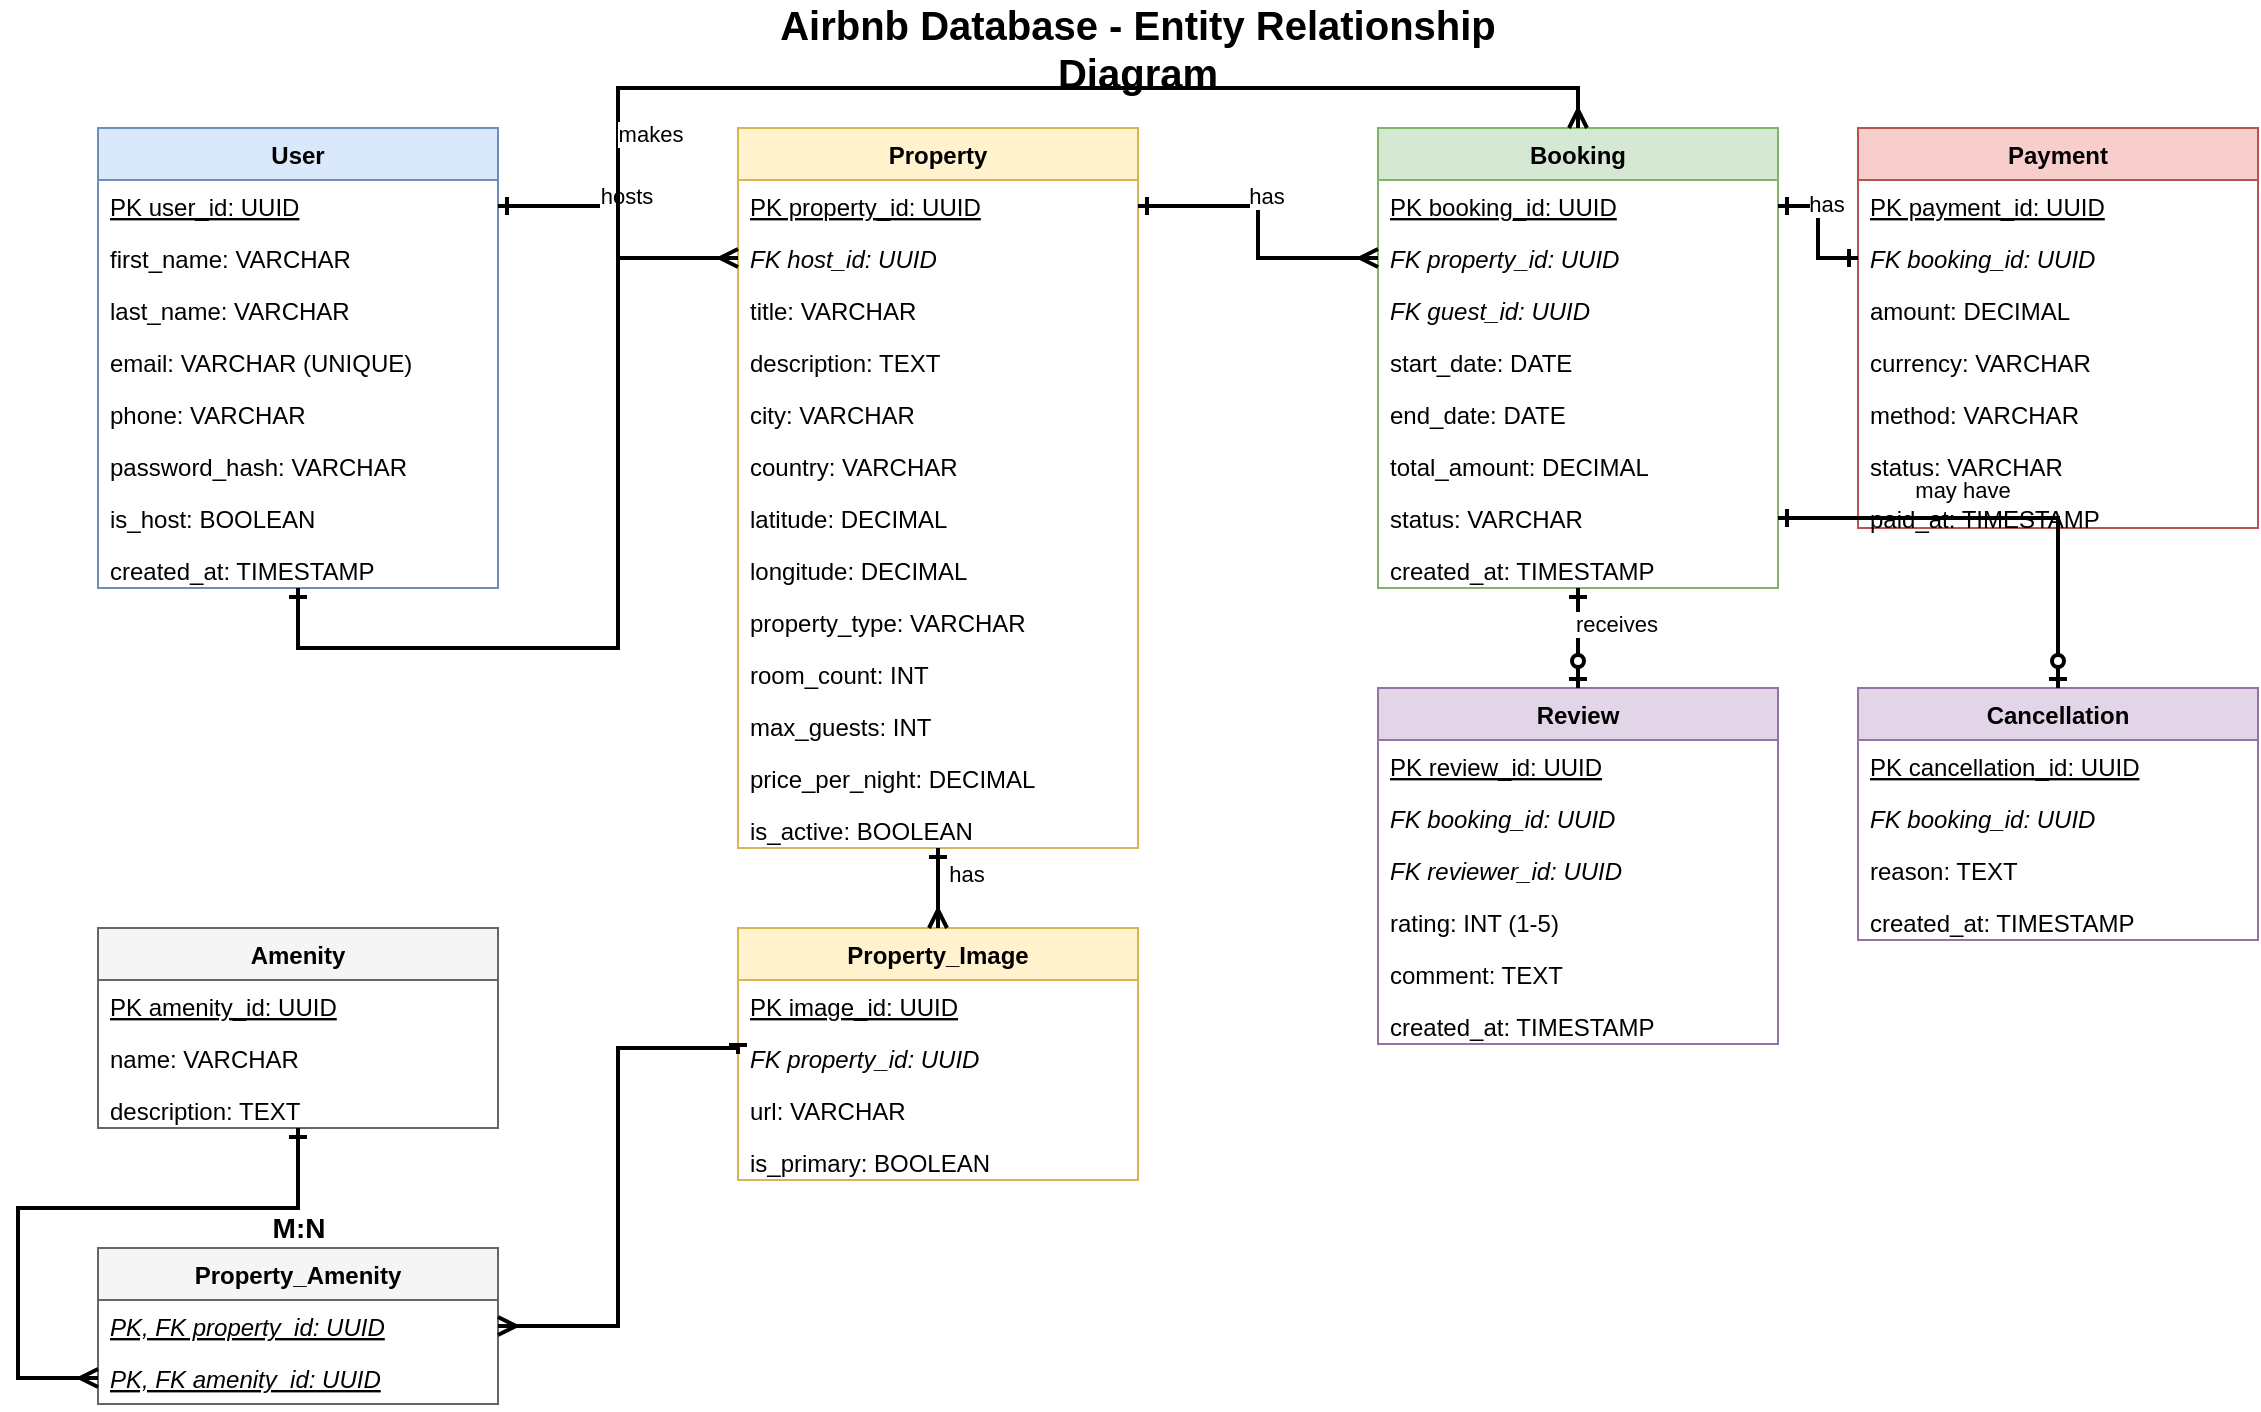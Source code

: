 <mxfile version="21.0.0" type="device">
  <diagram name="Airbnb ERD" id="airbnb-erd">
    <mxGraphModel dx="1422" dy="794" grid="1" gridSize="10" guides="1" tooltips="1" connect="1" arrows="1" fold="1" page="1" pageScale="1" pageWidth="1169" pageHeight="827" math="0" shadow="0">
      <root>
        <mxCell id="0" />
        <mxCell id="1" parent="0" />
        
        <!-- User Entity -->
        <mxCell id="user-entity" value="User" style="swimlane;fontStyle=1;align=center;verticalAlign=top;childLayout=stackLayout;horizontal=1;startSize=26;horizontalStack=0;resizeParent=1;resizeParentMax=0;resizeLast=0;collapsible=1;marginBottom=0;fillColor=#dae8fc;strokeColor=#6c8ebf;" vertex="1" parent="1">
          <mxGeometry x="80" y="80" width="200" height="230" as="geometry" />
        </mxCell>
        <mxCell id="user-pk" value="PK  user_id: UUID" style="text;strokeColor=none;fillColor=none;align=left;verticalAlign=top;spacingLeft=4;spacingRight=4;overflow=hidden;rotatable=0;points=[[0,0.5],[1,0.5]];portConstraint=eastwest;fontStyle=4" vertex="1" parent="user-entity">
          <mxGeometry y="26" width="200" height="26" as="geometry" />
        </mxCell>
        <mxCell id="user-attr1" value="     first_name: VARCHAR" style="text;strokeColor=none;fillColor=none;align=left;verticalAlign=top;spacingLeft=4;spacingRight=4;overflow=hidden;rotatable=0;points=[[0,0.5],[1,0.5]];portConstraint=eastwest;" vertex="1" parent="user-entity">
          <mxGeometry y="52" width="200" height="26" as="geometry" />
        </mxCell>
        <mxCell id="user-attr2" value="     last_name: VARCHAR" style="text;strokeColor=none;fillColor=none;align=left;verticalAlign=top;spacingLeft=4;spacingRight=4;overflow=hidden;rotatable=0;points=[[0,0.5],[1,0.5]];portConstraint=eastwest;" vertex="1" parent="user-entity">
          <mxGeometry y="78" width="200" height="26" as="geometry" />
        </mxCell>
        <mxCell id="user-attr3" value="     email: VARCHAR (UNIQUE)" style="text;strokeColor=none;fillColor=none;align=left;verticalAlign=top;spacingLeft=4;spacingRight=4;overflow=hidden;rotatable=0;points=[[0,0.5],[1,0.5]];portConstraint=eastwest;" vertex="1" parent="user-entity">
          <mxGeometry y="104" width="200" height="26" as="geometry" />
        </mxCell>
        <mxCell id="user-attr4" value="     phone: VARCHAR" style="text;strokeColor=none;fillColor=none;align=left;verticalAlign=top;spacingLeft=4;spacingRight=4;overflow=hidden;rotatable=0;points=[[0,0.5],[1,0.5]];portConstraint=eastwest;" vertex="1" parent="user-entity">
          <mxGeometry y="130" width="200" height="26" as="geometry" />
        </mxCell>
        <mxCell id="user-attr5" value="     password_hash: VARCHAR" style="text;strokeColor=none;fillColor=none;align=left;verticalAlign=top;spacingLeft=4;spacingRight=4;overflow=hidden;rotatable=0;points=[[0,0.5],[1,0.5]];portConstraint=eastwest;" vertex="1" parent="user-entity">
          <mxGeometry y="156" width="200" height="26" as="geometry" />
        </mxCell>
        <mxCell id="user-attr6" value="     is_host: BOOLEAN" style="text;strokeColor=none;fillColor=none;align=left;verticalAlign=top;spacingLeft=4;spacingRight=4;overflow=hidden;rotatable=0;points=[[0,0.5],[1,0.5]];portConstraint=eastwest;" vertex="1" parent="user-entity">
          <mxGeometry y="182" width="200" height="26" as="geometry" />
        </mxCell>
        <mxCell id="user-attr7" value="     created_at: TIMESTAMP" style="text;strokeColor=none;fillColor=none;align=left;verticalAlign=top;spacingLeft=4;spacingRight=4;overflow=hidden;rotatable=0;points=[[0,0.5],[1,0.5]];portConstraint=eastwest;" vertex="1" parent="user-entity">
          <mxGeometry y="208" width="200" height="22" as="geometry" />
        </mxCell>

        <!-- Property Entity -->
        <mxCell id="property-entity" value="Property" style="swimlane;fontStyle=1;align=center;verticalAlign=top;childLayout=stackLayout;horizontal=1;startSize=26;horizontalStack=0;resizeParent=1;resizeParentMax=0;resizeLast=0;collapsible=1;marginBottom=0;fillColor=#fff2cc;strokeColor=#d6b656;" vertex="1" parent="1">
          <mxGeometry x="400" y="80" width="200" height="360" as="geometry" />
        </mxCell>
        <mxCell id="property-pk" value="PK  property_id: UUID" style="text;strokeColor=none;fillColor=none;align=left;verticalAlign=top;spacingLeft=4;spacingRight=4;overflow=hidden;rotatable=0;points=[[0,0.5],[1,0.5]];portConstraint=eastwest;fontStyle=4" vertex="1" parent="property-entity">
          <mxGeometry y="26" width="200" height="26" as="geometry" />
        </mxCell>
        <mxCell id="property-fk1" value="FK  host_id: UUID" style="text;strokeColor=none;fillColor=none;align=left;verticalAlign=top;spacingLeft=4;spacingRight=4;overflow=hidden;rotatable=0;points=[[0,0.5],[1,0.5]];portConstraint=eastwest;fontStyle=2" vertex="1" parent="property-entity">
          <mxGeometry y="52" width="200" height="26" as="geometry" />
        </mxCell>
        <mxCell id="property-attr1" value="     title: VARCHAR" style="text;strokeColor=none;fillColor=none;align=left;verticalAlign=top;spacingLeft=4;spacingRight=4;overflow=hidden;rotatable=0;points=[[0,0.5],[1,0.5]];portConstraint=eastwest;" vertex="1" parent="property-entity">
          <mxGeometry y="78" width="200" height="26" as="geometry" />
        </mxCell>
        <mxCell id="property-attr2" value="     description: TEXT" style="text;strokeColor=none;fillColor=none;align=left;verticalAlign=top;spacingLeft=4;spacingRight=4;overflow=hidden;rotatable=0;points=[[0,0.5],[1,0.5]];portConstraint=eastwest;" vertex="1" parent="property-entity">
          <mxGeometry y="104" width="200" height="26" as="geometry" />
        </mxCell>
        <mxCell id="property-attr3" value="     city: VARCHAR" style="text;strokeColor=none;fillColor=none;align=left;verticalAlign=top;spacingLeft=4;spacingRight=4;overflow=hidden;rotatable=0;points=[[0,0.5],[1,0.5]];portConstraint=eastwest;" vertex="1" parent="property-entity">
          <mxGeometry y="130" width="200" height="26" as="geometry" />
        </mxCell>
        <mxCell id="property-attr4" value="     country: VARCHAR" style="text;strokeColor=none;fillColor=none;align=left;verticalAlign=top;spacingLeft=4;spacingRight=4;overflow=hidden;rotatable=0;points=[[0,0.5],[1,0.5]];portConstraint=eastwest;" vertex="1" parent="property-entity">
          <mxGeometry y="156" width="200" height="26" as="geometry" />
        </mxCell>
        <mxCell id="property-attr5" value="     latitude: DECIMAL" style="text;strokeColor=none;fillColor=none;align=left;verticalAlign=top;spacingLeft=4;spacingRight=4;overflow=hidden;rotatable=0;points=[[0,0.5],[1,0.5]];portConstraint=eastwest;" vertex="1" parent="property-entity">
          <mxGeometry y="182" width="200" height="26" as="geometry" />
        </mxCell>
        <mxCell id="property-attr6" value="     longitude: DECIMAL" style="text;strokeColor=none;fillColor=none;align=left;verticalAlign=top;spacingLeft=4;spacingRight=4;overflow=hidden;rotatable=0;points=[[0,0.5],[1,0.5]];portConstraint=eastwest;" vertex="1" parent="property-entity">
          <mxGeometry y="208" width="200" height="26" as="geometry" />
        </mxCell>
        <mxCell id="property-attr7" value="     property_type: VARCHAR" style="text;strokeColor=none;fillColor=none;align=left;verticalAlign=top;spacingLeft=4;spacingRight=4;overflow=hidden;rotatable=0;points=[[0,0.5],[1,0.5]];portConstraint=eastwest;" vertex="1" parent="property-entity">
          <mxGeometry y="234" width="200" height="26" as="geometry" />
        </mxCell>
        <mxCell id="property-attr8" value="     room_count: INT" style="text;strokeColor=none;fillColor=none;align=left;verticalAlign=top;spacingLeft=4;spacingRight=4;overflow=hidden;rotatable=0;points=[[0,0.5],[1,0.5]];portConstraint=eastwest;" vertex="1" parent="property-entity">
          <mxGeometry y="260" width="200" height="26" as="geometry" />
        </mxCell>
        <mxCell id="property-attr9" value="     max_guests: INT" style="text;strokeColor=none;fillColor=none;align=left;verticalAlign=top;spacingLeft=4;spacingRight=4;overflow=hidden;rotatable=0;points=[[0,0.5],[1,0.5]];portConstraint=eastwest;" vertex="1" parent="property-entity">
          <mxGeometry y="286" width="200" height="26" as="geometry" />
        </mxCell>
        <mxCell id="property-attr10" value="     price_per_night: DECIMAL" style="text;strokeColor=none;fillColor=none;align=left;verticalAlign=top;spacingLeft=4;spacingRight=4;overflow=hidden;rotatable=0;points=[[0,0.5],[1,0.5]];portConstraint=eastwest;" vertex="1" parent="property-entity">
          <mxGeometry y="312" width="200" height="26" as="geometry" />
        </mxCell>
        <mxCell id="property-attr11" value="     is_active: BOOLEAN" style="text;strokeColor=none;fillColor=none;align=left;verticalAlign=top;spacingLeft=4;spacingRight=4;overflow=hidden;rotatable=0;points=[[0,0.5],[1,0.5]];portConstraint=eastwest;" vertex="1" parent="property-entity">
          <mxGeometry y="338" width="200" height="22" as="geometry" />
        </mxCell>

        <!-- Booking Entity -->
        <mxCell id="booking-entity" value="Booking" style="swimlane;fontStyle=1;align=center;verticalAlign=top;childLayout=stackLayout;horizontal=1;startSize=26;horizontalStack=0;resizeParent=1;resizeParentMax=0;resizeLast=0;collapsible=1;marginBottom=0;fillColor=#d5e8d4;strokeColor=#82b366;" vertex="1" parent="1">
          <mxGeometry x="720" y="80" width="200" height="230" as="geometry" />
        </mxCell>
        <mxCell id="booking-pk" value="PK  booking_id: UUID" style="text;strokeColor=none;fillColor=none;align=left;verticalAlign=top;spacingLeft=4;spacingRight=4;overflow=hidden;rotatable=0;points=[[0,0.5],[1,0.5]];portConstraint=eastwest;fontStyle=4" vertex="1" parent="booking-entity">
          <mxGeometry y="26" width="200" height="26" as="geometry" />
        </mxCell>
        <mxCell id="booking-fk1" value="FK  property_id: UUID" style="text;strokeColor=none;fillColor=none;align=left;verticalAlign=top;spacingLeft=4;spacingRight=4;overflow=hidden;rotatable=0;points=[[0,0.5],[1,0.5]];portConstraint=eastwest;fontStyle=2" vertex="1" parent="booking-entity">
          <mxGeometry y="52" width="200" height="26" as="geometry" />
        </mxCell>
        <mxCell id="booking-fk2" value="FK  guest_id: UUID" style="text;strokeColor=none;fillColor=none;align=left;verticalAlign=top;spacingLeft=4;spacingRight=4;overflow=hidden;rotatable=0;points=[[0,0.5],[1,0.5]];portConstraint=eastwest;fontStyle=2" vertex="1" parent="booking-entity">
          <mxGeometry y="78" width="200" height="26" as="geometry" />
        </mxCell>
        <mxCell id="booking-attr1" value="     start_date: DATE" style="text;strokeColor=none;fillColor=none;align=left;verticalAlign=top;spacingLeft=4;spacingRight=4;overflow=hidden;rotatable=0;points=[[0,0.5],[1,0.5]];portConstraint=eastwest;" vertex="1" parent="booking-entity">
          <mxGeometry y="104" width="200" height="26" as="geometry" />
        </mxCell>
        <mxCell id="booking-attr2" value="     end_date: DATE" style="text;strokeColor=none;fillColor=none;align=left;verticalAlign=top;spacingLeft=4;spacingRight=4;overflow=hidden;rotatable=0;points=[[0,0.5],[1,0.5]];portConstraint=eastwest;" vertex="1" parent="booking-entity">
          <mxGeometry y="130" width="200" height="26" as="geometry" />
        </mxCell>
        <mxCell id="booking-attr3" value="     total_amount: DECIMAL" style="text;strokeColor=none;fillColor=none;align=left;verticalAlign=top;spacingLeft=4;spacingRight=4;overflow=hidden;rotatable=0;points=[[0,0.5],[1,0.5]];portConstraint=eastwest;" vertex="1" parent="booking-entity">
          <mxGeometry y="156" width="200" height="26" as="geometry" />
        </mxCell>
        <mxCell id="booking-attr4" value="     status: VARCHAR" style="text;strokeColor=none;fillColor=none;align=left;verticalAlign=top;spacingLeft=4;spacingRight=4;overflow=hidden;rotatable=0;points=[[0,0.5],[1,0.5]];portConstraint=eastwest;" vertex="1" parent="booking-entity">
          <mxGeometry y="182" width="200" height="26" as="geometry" />
        </mxCell>
        <mxCell id="booking-attr5" value="     created_at: TIMESTAMP" style="text;strokeColor=none;fillColor=none;align=left;verticalAlign=top;spacingLeft=4;spacingRight=4;overflow=hidden;rotatable=0;points=[[0,0.5],[1,0.5]];portConstraint=eastwest;" vertex="1" parent="booking-entity">
          <mxGeometry y="208" width="200" height="22" as="geometry" />
        </mxCell>

        <!-- Payment Entity -->
        <mxCell id="payment-entity" value="Payment" style="swimlane;fontStyle=1;align=center;verticalAlign=top;childLayout=stackLayout;horizontal=1;startSize=26;horizontalStack=0;resizeParent=1;resizeParentMax=0;resizeLast=0;collapsible=1;marginBottom=0;fillColor=#f8cecc;strokeColor=#b85450;" vertex="1" parent="1">
          <mxGeometry x="960" y="80" width="200" height="200" as="geometry" />
        </mxCell>
        <mxCell id="payment-pk" value="PK  payment_id: UUID" style="text;strokeColor=none;fillColor=none;align=left;verticalAlign=top;spacingLeft=4;spacingRight=4;overflow=hidden;rotatable=0;points=[[0,0.5],[1,0.5]];portConstraint=eastwest;fontStyle=4" vertex="1" parent="payment-entity">
          <mxGeometry y="26" width="200" height="26" as="geometry" />
        </mxCell>
        <mxCell id="payment-fk1" value="FK  booking_id: UUID" style="text;strokeColor=none;fillColor=none;align=left;verticalAlign=top;spacingLeft=4;spacingRight=4;overflow=hidden;rotatable=0;points=[[0,0.5],[1,0.5]];portConstraint=eastwest;fontStyle=2" vertex="1" parent="payment-entity">
          <mxGeometry y="52" width="200" height="26" as="geometry" />
        </mxCell>
        <mxCell id="payment-attr1" value="     amount: DECIMAL" style="text;strokeColor=none;fillColor=none;align=left;verticalAlign=top;spacingLeft=4;spacingRight=4;overflow=hidden;rotatable=0;points=[[0,0.5],[1,0.5]];portConstraint=eastwest;" vertex="1" parent="payment-entity">
          <mxGeometry y="78" width="200" height="26" as="geometry" />
        </mxCell>
        <mxCell id="payment-attr2" value="     currency: VARCHAR" style="text;strokeColor=none;fillColor=none;align=left;verticalAlign=top;spacingLeft=4;spacingRight=4;overflow=hidden;rotatable=0;points=[[0,0.5],[1,0.5]];portConstraint=eastwest;" vertex="1" parent="payment-entity">
          <mxGeometry y="104" width="200" height="26" as="geometry" />
        </mxCell>
        <mxCell id="payment-attr3" value="     method: VARCHAR" style="text;strokeColor=none;fillColor=none;align=left;verticalAlign=top;spacingLeft=4;spacingRight=4;overflow=hidden;rotatable=0;points=[[0,0.5],[1,0.5]];portConstraint=eastwest;" vertex="1" parent="payment-entity">
          <mxGeometry y="130" width="200" height="26" as="geometry" />
        </mxCell>
        <mxCell id="payment-attr4" value="     status: VARCHAR" style="text;strokeColor=none;fillColor=none;align=left;verticalAlign=top;spacingLeft=4;spacingRight=4;overflow=hidden;rotatable=0;points=[[0,0.5],[1,0.5]];portConstraint=eastwest;" vertex="1" parent="payment-entity">
          <mxGeometry y="156" width="200" height="26" as="geometry" />
        </mxCell>
        <mxCell id="payment-attr5" value="     paid_at: TIMESTAMP" style="text;strokeColor=none;fillColor=none;align=left;verticalAlign=top;spacingLeft=4;spacingRight=4;overflow=hidden;rotatable=0;points=[[0,0.5],[1,0.5]];portConstraint=eastwest;" vertex="1" parent="payment-entity">
          <mxGeometry y="182" width="200" height="18" as="geometry" />
        </mxCell>

        <!-- Review Entity -->
        <mxCell id="review-entity" value="Review" style="swimlane;fontStyle=1;align=center;verticalAlign=top;childLayout=stackLayout;horizontal=1;startSize=26;horizontalStack=0;resizeParent=1;resizeParentMax=0;resizeLast=0;collapsible=1;marginBottom=0;fillColor=#e1d5e7;strokeColor=#9673a6;" vertex="1" parent="1">
          <mxGeometry x="720" y="360" width="200" height="178" as="geometry" />
        </mxCell>
        <mxCell id="review-pk" value="PK  review_id: UUID" style="text;strokeColor=none;fillColor=none;align=left;verticalAlign=top;spacingLeft=4;spacingRight=4;overflow=hidden;rotatable=0;points=[[0,0.5],[1,0.5]];portConstraint=eastwest;fontStyle=4" vertex="1" parent="review-entity">
          <mxGeometry y="26" width="200" height="26" as="geometry" />
        </mxCell>
        <mxCell id="review-fk1" value="FK  booking_id: UUID" style="text;strokeColor=none;fillColor=none;align=left;verticalAlign=top;spacingLeft=4;spacingRight=4;overflow=hidden;rotatable=0;points=[[0,0.5],[1,0.5]];portConstraint=eastwest;fontStyle=2" vertex="1" parent="review-entity">
          <mxGeometry y="52" width="200" height="26" as="geometry" />
        </mxCell>
        <mxCell id="review-fk2" value="FK  reviewer_id: UUID" style="text;strokeColor=none;fillColor=none;align=left;verticalAlign=top;spacingLeft=4;spacingRight=4;overflow=hidden;rotatable=0;points=[[0,0.5],[1,0.5]];portConstraint=eastwest;fontStyle=2" vertex="1" parent="review-entity">
          <mxGeometry y="78" width="200" height="26" as="geometry" />
        </mxCell>
        <mxCell id="review-attr1" value="     rating: INT (1-5)" style="text;strokeColor=none;fillColor=none;align=left;verticalAlign=top;spacingLeft=4;spacingRight=4;overflow=hidden;rotatable=0;points=[[0,0.5],[1,0.5]];portConstraint=eastwest;" vertex="1" parent="review-entity">
          <mxGeometry y="104" width="200" height="26" as="geometry" />
        </mxCell>
        <mxCell id="review-attr2" value="     comment: TEXT" style="text;strokeColor=none;fillColor=none;align=left;verticalAlign=top;spacingLeft=4;spacingRight=4;overflow=hidden;rotatable=0;points=[[0,0.5],[1,0.5]];portConstraint=eastwest;" vertex="1" parent="review-entity">
          <mxGeometry y="130" width="200" height="26" as="geometry" />
        </mxCell>
        <mxCell id="review-attr3" value="     created_at: TIMESTAMP" style="text;strokeColor=none;fillColor=none;align=left;verticalAlign=top;spacingLeft=4;spacingRight=4;overflow=hidden;rotatable=0;points=[[0,0.5],[1,0.5]];portConstraint=eastwest;" vertex="1" parent="review-entity">
          <mxGeometry y="156" width="200" height="22" as="geometry" />
        </mxCell>

        <!-- Property_Image Entity -->
        <mxCell id="image-entity" value="Property_Image" style="swimlane;fontStyle=1;align=center;verticalAlign=top;childLayout=stackLayout;horizontal=1;startSize=26;horizontalStack=0;resizeParent=1;resizeParentMax=0;resizeLast=0;collapsible=1;marginBottom=0;fillColor=#fff2cc;strokeColor=#d6b656;" vertex="1" parent="1">
          <mxGeometry x="400" y="480" width="200" height="126" as="geometry" />
        </mxCell>
        <mxCell id="image-pk" value="PK  image_id: UUID" style="text;strokeColor=none;fillColor=none;align=left;verticalAlign=top;spacingLeft=4;spacingRight=4;overflow=hidden;rotatable=0;points=[[0,0.5],[1,0.5]];portConstraint=eastwest;fontStyle=4" vertex="1" parent="image-entity">
          <mxGeometry y="26" width="200" height="26" as="geometry" />
        </mxCell>
        <mxCell id="image-fk1" value="FK  property_id: UUID" style="text;strokeColor=none;fillColor=none;align=left;verticalAlign=top;spacingLeft=4;spacingRight=4;overflow=hidden;rotatable=0;points=[[0,0.5],[1,0.5]];portConstraint=eastwest;fontStyle=2" vertex="1" parent="image-entity">
          <mxGeometry y="52" width="200" height="26" as="geometry" />
        </mxCell>
        <mxCell id="image-attr1" value="     url: VARCHAR" style="text;strokeColor=none;fillColor=none;align=left;verticalAlign=top;spacingLeft=4;spacingRight=4;overflow=hidden;rotatable=0;points=[[0,0.5],[1,0.5]];portConstraint=eastwest;" vertex="1" parent="image-entity">
          <mxGeometry y="78" width="200" height="26" as="geometry" />
        </mxCell>
        <mxCell id="image-attr2" value="     is_primary: BOOLEAN" style="text;strokeColor=none;fillColor=none;align=left;verticalAlign=top;spacingLeft=4;spacingRight=4;overflow=hidden;rotatable=0;points=[[0,0.5],[1,0.5]];portConstraint=eastwest;" vertex="1" parent="image-entity">
          <mxGeometry y="104" width="200" height="22" as="geometry" />
        </mxCell>

        <!-- Amenity Entity -->
        <mxCell id="amenity-entity" value="Amenity" style="swimlane;fontStyle=1;align=center;verticalAlign=top;childLayout=stackLayout;horizontal=1;startSize=26;horizontalStack=0;resizeParent=1;resizeParentMax=0;resizeLast=0;collapsible=1;marginBottom=0;fillColor=#f5f5f5;strokeColor=#666666;" vertex="1" parent="1">
          <mxGeometry x="80" y="480" width="200" height="100" as="geometry" />
        </mxCell>
        <mxCell id="amenity-pk" value="PK  amenity_id: UUID" style="text;strokeColor=none;fillColor=none;align=left;verticalAlign=top;spacingLeft=4;spacingRight=4;overflow=hidden;rotatable=0;points=[[0,0.5],[1,0.5]];portConstraint=eastwest;fontStyle=4" vertex="1" parent="amenity-entity">
          <mxGeometry y="26" width="200" height="26" as="geometry" />
        </mxCell>
        <mxCell id="amenity-attr1" value="     name: VARCHAR" style="text;strokeColor=none;fillColor=none;align=left;verticalAlign=top;spacingLeft=4;spacingRight=4;overflow=hidden;rotatable=0;points=[[0,0.5],[1,0.5]];portConstraint=eastwest;" vertex="1" parent="amenity-entity">
          <mxGeometry y="52" width="200" height="26" as="geometry" />
        </mxCell>
        <mxCell id="amenity-attr2" value="     description: TEXT" style="text;strokeColor=none;fillColor=none;align=left;verticalAlign=top;spacingLeft=4;spacingRight=4;overflow=hidden;rotatable=0;points=[[0,0.5],[1,0.5]];portConstraint=eastwest;" vertex="1" parent="amenity-entity">
          <mxGeometry y="78" width="200" height="22" as="geometry" />
        </mxCell>

        <!-- Property_Amenity Bridge Entity -->
        <mxCell id="prop-amenity-entity" value="Property_Amenity" style="swimlane;fontStyle=1;align=center;verticalAlign=top;childLayout=stackLayout;horizontal=1;startSize=26;horizontalStack=0;resizeParent=1;resizeParentMax=0;resizeLast=0;collapsible=1;marginBottom=0;fillColor=#f5f5f5;strokeColor=#666666;" vertex="1" parent="1">
          <mxGeometry x="80" y="640" width="200" height="78" as="geometry" />
        </mxCell>
        <mxCell id="prop-amenity-pk1" value="PK, FK  property_id: UUID" style="text;strokeColor=none;fillColor=none;align=left;verticalAlign=top;spacingLeft=4;spacingRight=4;overflow=hidden;rotatable=0;points=[[0,0.5],[1,0.5]];portConstraint=eastwest;fontStyle=6" vertex="1" parent="prop-amenity-entity">
          <mxGeometry y="26" width="200" height="26" as="geometry" />
        </mxCell>
        <mxCell id="prop-amenity-pk2" value="PK, FK  amenity_id: UUID" style="text;strokeColor=none;fillColor=none;align=left;verticalAlign=top;spacingLeft=4;spacingRight=4;overflow=hidden;rotatable=0;points=[[0,0.5],[1,0.5]];portConstraint=eastwest;fontStyle=6" vertex="1" parent="prop-amenity-entity">
          <mxGeometry y="52" width="200" height="26" as="geometry" />
        </mxCell>

        <!-- Cancellation Entity -->
        <mxCell id="cancel-entity" value="Cancellation" style="swimlane;fontStyle=1;align=center;verticalAlign=top;childLayout=stackLayout;horizontal=1;startSize=26;horizontalStack=0;resizeParent=1;resizeParentMax=0;resizeLast=0;collapsible=1;marginBottom=0;fillColor=#e1d5e7;strokeColor=#9673a6;" vertex="1" parent="1">
          <mxGeometry x="960" y="360" width="200" height="126" as="geometry" />
        </mxCell>
        <mxCell id="cancel-pk" value="PK  cancellation_id: UUID" style="text;strokeColor=none;fillColor=none;align=left;verticalAlign=top;spacingLeft=4;spacingRight=4;overflow=hidden;rotatable=0;points=[[0,0.5],[1,0.5]];portConstraint=eastwest;fontStyle=4" vertex="1" parent="cancel-entity">
          <mxGeometry y="26" width="200" height="26" as="geometry" />
        </mxCell>
        <mxCell id="cancel-fk1" value="FK  booking_id: UUID" style="text;strokeColor=none;fillColor=none;align=left;verticalAlign=top;spacingLeft=4;spacingRight=4;overflow=hidden;rotatable=0;points=[[0,0.5],[1,0.5]];portConstraint=eastwest;fontStyle=2" vertex="1" parent="cancel-entity">
          <mxGeometry y="52" width="200" height="26" as="geometry" />
        </mxCell>
        <mxCell id="cancel-attr1" value="     reason: TEXT" style="text;strokeColor=none;fillColor=none;align=left;verticalAlign=top;spacingLeft=4;spacingRight=4;overflow=hidden;rotatable=0;points=[[0,0.5],[1,0.5]];portConstraint=eastwest;" vertex="1" parent="cancel-entity">
          <mxGeometry y="78" width="200" height="26" as="geometry" />
        </mxCell>
        <mxCell id="cancel-attr2" value="     created_at: TIMESTAMP" style="text;strokeColor=none;fillColor=none;align=left;verticalAlign=top;spacingLeft=4;spacingRight=4;overflow=hidden;rotatable=0;points=[[0,0.5],[1,0.5]];portConstraint=eastwest;" vertex="1" parent="cancel-entity">
          <mxGeometry y="104" width="200" height="22" as="geometry" />
        </mxCell>

        <!-- Relationships -->
        <!-- User to Property (1:N - Host) -->
        <mxCell id="rel-user-property" value="" style="edgeStyle=orthogonalEdgeStyle;fontSize=12;html=1;endArrow=ERmany;startArrow=ERone;rounded=0;entryX=0;entryY=0.5;exitX=1;exitY=0.5;strokeWidth=2;" edge="1" parent="1" source="user-pk" target="property-fk1">
          <mxGeometry width="100" height="100" relative="1" as="geometry">
            <mxPoint x="290" y="120" as="sourcePoint" />
            <mxPoint x="390" y="140" as="targetPoint" />
          </mxGeometry>
        </mxCell>
        <mxCell id="rel-user-property-label" value="hosts" style="edgeLabel;html=1;align=center;verticalAlign=middle;resizable=0;points=[];" vertex="1" connectable="0" parent="rel-user-property">
          <mxGeometry x="-0.1" y="-1" relative="1" as="geometry">
            <mxPoint x="5" y="-11" as="offset" />
          </mxGeometry>
        </mxCell>

        <!-- Property to Booking (1:N) -->
        <mxCell id="rel-property-booking" value="" style="edgeStyle=orthogonalEdgeStyle;fontSize=12;html=1;endArrow=ERmany;startArrow=ERone;rounded=0;entryX=0;entryY=0.5;exitX=1;exitY=0.5;strokeWidth=2;" edge="1" parent="1" source="property-pk" target="booking-fk1">
          <mxGeometry width="100" height="100" relative="1" as="geometry">
            <mxPoint x="610" y="120" as="sourcePoint" />
            <mxPoint x="710" y="140" as="targetPoint" />
          </mxGeometry>
        </mxCell>
        <mxCell id="rel-property-booking-label" value="has" style="edgeLabel;html=1;align=center;verticalAlign=middle;resizable=0;points=[];" vertex="1" connectable="0" parent="rel-property-booking">
          <mxGeometry x="-0.1" y="-1" relative="1" as="geometry">
            <mxPoint x="5" y="-11" as="offset" />
          </mxGeometry>
        </mxCell>

        <!-- User to Booking (1:N - Guest) -->
        <mxCell id="rel-user-booking" value="" style="edgeStyle=orthogonalEdgeStyle;fontSize=12;html=1;endArrow=ERmany;startArrow=ERone;rounded=0;entryX=0.5;entryY=0;exitX=0.5;exitY=1;strokeWidth=2;" edge="1" parent="1" source="user-entity" target="booking-entity">
          <mxGeometry width="100" height="100" relative="1" as="geometry">
            <mxPoint x="180" y="330" as="sourcePoint" />
            <mxPoint x="820" y="60" as="targetPoint" />
            <Array as="points">
              <mxPoint x="180" y="340" />
              <mxPoint x="340" y="340" />
              <mxPoint x="340" y="60" />
              <mxPoint x="820" y="60" />
            </Array>
          </mxGeometry>
        </mxCell>
        <mxCell id="rel-user-booking-label" value="makes" style="edgeLabel;html=1;align=center;verticalAlign=middle;resizable=0;points=[];" vertex="1" connectable="0" parent="rel-user-booking">
          <mxGeometry x="-0.1" y="-1" relative="1" as="geometry">
            <mxPoint x="15" y="-11" as="offset" />
          </mxGeometry>
        </mxCell>

        <!-- Booking to Payment (1:1) -->
        <mxCell id="rel-booking-payment" value="" style="edgeStyle=orthogonalEdgeStyle;fontSize=12;html=1;endArrow=ERone;startArrow=ERone;rounded=0;entryX=0;entryY=0.5;exitX=1;exitY=0.5;strokeWidth=2;" edge="1" parent="1" source="booking-pk" target="payment-fk1">
          <mxGeometry width="100" height="100" relative="1" as="geometry">
            <mxPoint x="930" y="120" as="sourcePoint" />
            <mxPoint x="970" y="140" as="targetPoint" />
          </mxGeometry>
        </mxCell>
        <mxCell id="rel-booking-payment-label" value="has" style="edgeLabel;html=1;align=center;verticalAlign=middle;resizable=0;points=[];" vertex="1" connectable="0" parent="rel-booking-payment">
          <mxGeometry x="-0.1" y="-1" relative="1" as="geometry">
            <mxPoint x="5" y="-11" as="offset" />
          </mxGeometry>
        </mxCell>

        <!-- Booking to Review (1:0..1) -->
        <mxCell id="rel-booking-review" value="" style="edgeStyle=orthogonalEdgeStyle;fontSize=12;html=1;endArrow=ERzeroToOne;startArrow=ERone;rounded=0;entryX=0.5;entryY=0;exitX=0.5;exitY=1;strokeWidth=2;" edge="1" parent="1" source="booking-entity" target="review-entity">
          <mxGeometry width="100" height="100" relative="1" as="geometry">
            <mxPoint x="820" y="320" as="sourcePoint" />
            <mxPoint x="820" y="360" as="targetPoint" />
          </mxGeometry>
        </mxCell>
        <mxCell id="rel-booking-review-label" value="receives" style="edgeLabel;html=1;align=center;verticalAlign=middle;resizable=0;points=[];" vertex="1" connectable="0" parent="rel-booking-review">
          <mxGeometry x="-0.1" y="-1" relative="1" as="geometry">
            <mxPoint x="20" y="-5" as="offset" />
          </mxGeometry>
        </mxCell>

        <!-- Booking to Cancellation (1:0..1) -->
        <mxCell id="rel-booking-cancel" value="" style="edgeStyle=orthogonalEdgeStyle;fontSize=12;html=1;endArrow=ERzeroToOne;startArrow=ERone;rounded=0;entryX=0.5;entryY=0;exitX=1;exitY=0.5;strokeWidth=2;" edge="1" parent="1" source="booking-attr4" target="cancel-entity">
          <mxGeometry width="100" height="100" relative="1" as="geometry">
            <mxPoint x="930" y="270" as="sourcePoint" />
            <mxPoint x="1060" y="340" as="targetPoint" />
            <Array as="points">
              <mxPoint x="1060" y="275" />
            </Array>
          </mxGeometry>
        </mxCell>
        <mxCell id="rel-booking-cancel-label" value="may have" style="edgeLabel;html=1;align=center;verticalAlign=middle;resizable=0;points=[];" vertex="1" connectable="0" parent="rel-booking-cancel">
          <mxGeometry x="-0.1" y="-1" relative="1" as="geometry">
            <mxPoint x="-10" y="-15" as="offset" />
          </mxGeometry>
        </mxCell>

        <!-- Property to Property_Image (1:N) -->
        <mxCell id="rel-property-image" value="" style="edgeStyle=orthogonalEdgeStyle;fontSize=12;html=1;endArrow=ERmany;startArrow=ERone;rounded=0;entryX=0.5;entryY=0;exitX=0.5;exitY=1;strokeWidth=2;" edge="1" parent="1" source="property-entity" target="image-entity">
          <mxGeometry width="100" height="100" relative="1" as="geometry">
            <mxPoint x="500" y="450" as="sourcePoint" />
            <mxPoint x="500" y="480" as="targetPoint" />
          </mxGeometry>
        </mxCell>
        <mxCell id="rel-property-image-label" value="has" style="edgeLabel;html=1;align=center;verticalAlign=middle;resizable=0;points=[];" vertex="1" connectable="0" parent="rel-property-image">
          <mxGeometry x="-0.1" y="-1" relative="1" as="geometry">
            <mxPoint x="15" y="-5" as="offset" />
          </mxGeometry>
        </mxCell>

        <!-- Property to Property_Amenity (M:N) -->
        <mxCell id="rel-property-propamenity" value="" style="edgeStyle=orthogonalEdgeStyle;fontSize=12;html=1;endArrow=ERmany;startArrow=ERone;rounded=0;entryX=1;entryY=0.5;exitX=0;exitY=0.5;strokeWidth=2;" edge="1" parent="1" source="image-entity" target="prop-amenity-pk1">
          <mxGeometry width="100" height="100" relative="1" as="geometry">
            <mxPoint x="380" y="540" as="sourcePoint" />
            <mxPoint x="290" y="670" as="targetPoint" />
            <Array as="points">
              <mxPoint x="340" y="540" />
              <mxPoint x="340" y="679" />
            </Array>
          </mxGeometry>
        </mxCell>

        <!-- Amenity to Property_Amenity (M:N) -->
        <mxCell id="rel-amenity-propamenity" value="" style="edgeStyle=orthogonalEdgeStyle;fontSize=12;html=1;endArrow=ERmany;startArrow=ERone;rounded=0;entryX=0;entryY=0.5;exitX=0.5;exitY=1;strokeWidth=2;" edge="1" parent="1" source="amenity-entity" target="prop-amenity-pk2">
          <mxGeometry width="100" height="100" relative="1" as="geometry">
            <mxPoint x="180" y="590" as="sourcePoint" />
            <mxPoint x="70" y="700" as="targetPoint" />
            <Array as="points">
              <mxPoint x="180" y="620" />
              <mxPoint x="40" y="620" />
              <mxPoint x="40" y="705" />
            </Array>
          </mxGeometry>
        </mxCell>
        <mxCell id="rel-mn-label" value="M:N" style="edgeLabel;html=1;align=center;verticalAlign=middle;resizable=0;points=[];fontSize=14;fontStyle=1" vertex="1" connectable="0" parent="1">
          <mxGeometry x="180" y="630" as="geometry" />
        </mxCell>

        <!-- Title -->
        <mxCell id="title" value="Airbnb Database - Entity Relationship Diagram" style="text;html=1;strokeColor=none;fillColor=none;align=center;verticalAlign=middle;whiteSpace=wrap;rounded=0;fontSize=20;fontStyle=1" vertex="1" parent="1">
          <mxGeometry x="400" y="20" width="400" height="40" as="geometry" />
        </mxCell>

      </root>
    </mxGraphModel>
  </diagram>
</mxfile>
